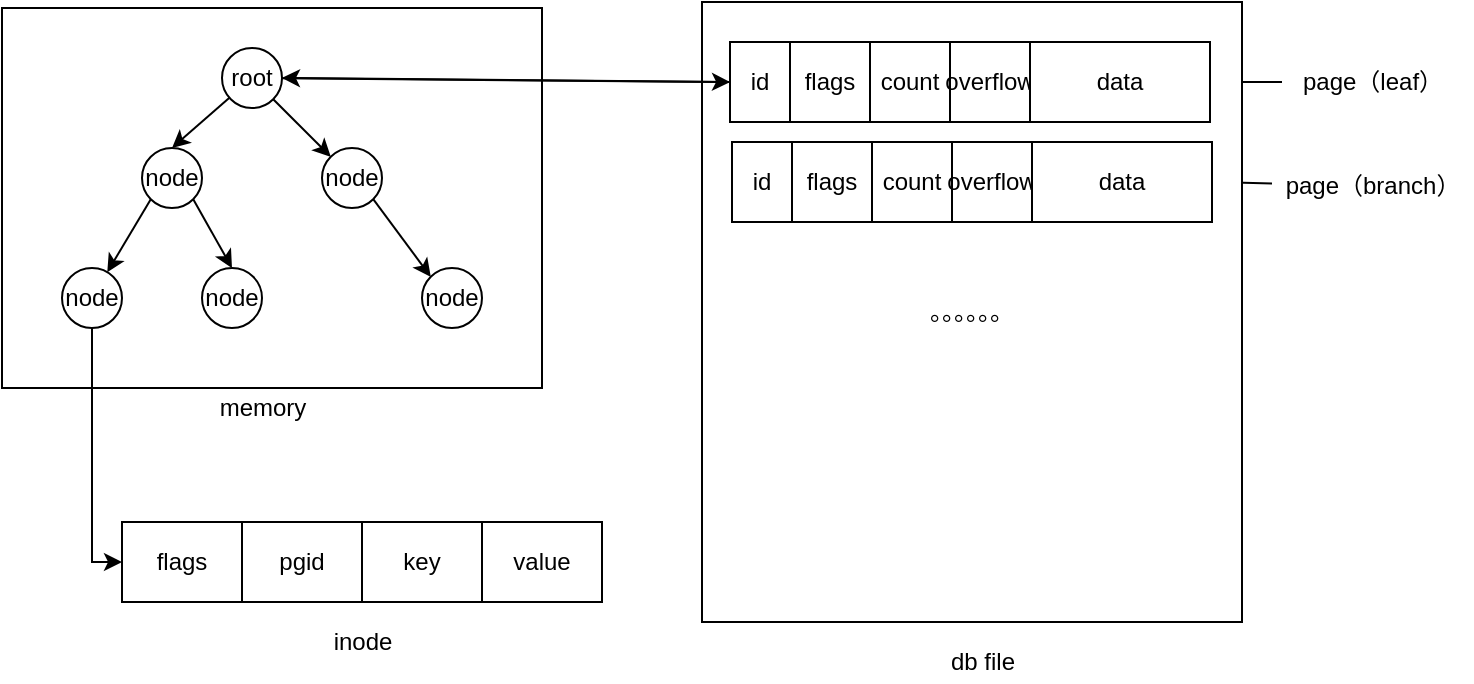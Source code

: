 <mxfile version="13.6.5">
    <diagram id="7N5nDuesye0_NDomTTL9" name="第 1 页">
        <mxGraphModel dx="780" dy="585" grid="1" gridSize="10" guides="1" tooltips="1" connect="1" arrows="1" fold="1" page="1" pageScale="1" pageWidth="827" pageHeight="1169" math="0" shadow="0">
            <root>
                <mxCell id="0"/>
                <mxCell id="1" parent="0"/>
                <mxCell id="28" value="" style="group" parent="1" vertex="1" connectable="0">
                    <mxGeometry x="30" y="43" width="270" height="210" as="geometry"/>
                </mxCell>
                <mxCell id="23" value="" style="rounded=0;whiteSpace=wrap;html=1;" parent="28" vertex="1">
                    <mxGeometry width="270" height="190" as="geometry"/>
                </mxCell>
                <mxCell id="27" value="memory" style="text;html=1;align=center;verticalAlign=middle;resizable=0;points=[];autosize=1;" parent="28" vertex="1">
                    <mxGeometry x="100" y="190" width="60" height="20" as="geometry"/>
                </mxCell>
                <mxCell id="8" value="" style="group" parent="1" vertex="1" connectable="0">
                    <mxGeometry x="50" y="300" width="240" height="70" as="geometry"/>
                </mxCell>
                <mxCell id="6" value="" style="group" parent="8" vertex="1" connectable="0">
                    <mxGeometry width="240" height="40" as="geometry"/>
                </mxCell>
                <mxCell id="2" value="flags" style="rounded=0;whiteSpace=wrap;html=1;" parent="6" vertex="1">
                    <mxGeometry x="40" width="60" height="40" as="geometry"/>
                </mxCell>
                <mxCell id="3" value="pgid" style="rounded=0;whiteSpace=wrap;html=1;" parent="6" vertex="1">
                    <mxGeometry x="100" width="60" height="40" as="geometry"/>
                </mxCell>
                <mxCell id="4" value="key" style="rounded=0;whiteSpace=wrap;html=1;" parent="6" vertex="1">
                    <mxGeometry x="160" width="60" height="40" as="geometry"/>
                </mxCell>
                <mxCell id="5" value="value" style="rounded=0;whiteSpace=wrap;html=1;" parent="6" vertex="1">
                    <mxGeometry x="220" width="60" height="40" as="geometry"/>
                </mxCell>
                <mxCell id="7" value="inode" style="text;html=1;align=center;verticalAlign=middle;resizable=0;points=[];autosize=1;" parent="8" vertex="1">
                    <mxGeometry x="135" y="50" width="50" height="20" as="geometry"/>
                </mxCell>
                <mxCell id="15" style="rounded=0;orthogonalLoop=1;jettySize=auto;html=1;entryX=0.5;entryY=0;entryDx=0;entryDy=0;" parent="1" source="11" target="12" edge="1">
                    <mxGeometry relative="1" as="geometry"/>
                </mxCell>
                <mxCell id="16" style="rounded=0;orthogonalLoop=1;jettySize=auto;html=1;exitX=1;exitY=1;exitDx=0;exitDy=0;" parent="1" source="11" target="13" edge="1">
                    <mxGeometry relative="1" as="geometry"/>
                </mxCell>
                <mxCell id="11" value="root" style="ellipse;whiteSpace=wrap;html=1;aspect=fixed;" parent="1" vertex="1">
                    <mxGeometry x="140" y="63" width="30" height="30" as="geometry"/>
                </mxCell>
                <mxCell id="18" style="edgeStyle=none;rounded=0;orthogonalLoop=1;jettySize=auto;html=1;exitX=0;exitY=1;exitDx=0;exitDy=0;" parent="1" source="12" target="14" edge="1">
                    <mxGeometry relative="1" as="geometry"/>
                </mxCell>
                <mxCell id="19" style="edgeStyle=none;rounded=0;orthogonalLoop=1;jettySize=auto;html=1;exitX=1;exitY=1;exitDx=0;exitDy=0;entryX=0.5;entryY=0;entryDx=0;entryDy=0;" parent="1" source="12" target="17" edge="1">
                    <mxGeometry relative="1" as="geometry"/>
                </mxCell>
                <mxCell id="12" value="node" style="ellipse;whiteSpace=wrap;html=1;aspect=fixed;" parent="1" vertex="1">
                    <mxGeometry x="100" y="113" width="30" height="30" as="geometry"/>
                </mxCell>
                <mxCell id="21" style="edgeStyle=none;rounded=0;orthogonalLoop=1;jettySize=auto;html=1;exitX=1;exitY=1;exitDx=0;exitDy=0;entryX=0;entryY=0;entryDx=0;entryDy=0;" parent="1" source="13" target="20" edge="1">
                    <mxGeometry relative="1" as="geometry"/>
                </mxCell>
                <mxCell id="13" value="node" style="ellipse;whiteSpace=wrap;html=1;aspect=fixed;" parent="1" vertex="1">
                    <mxGeometry x="190" y="113" width="30" height="30" as="geometry"/>
                </mxCell>
                <mxCell id="65" style="rounded=0;orthogonalLoop=1;jettySize=auto;html=1;entryX=0;entryY=0.5;entryDx=0;entryDy=0;edgeStyle=orthogonalEdgeStyle;" edge="1" parent="1" target="2">
                    <mxGeometry relative="1" as="geometry">
                        <mxPoint x="75" y="203" as="sourcePoint"/>
                        <Array as="points">
                            <mxPoint x="75" y="320"/>
                        </Array>
                    </mxGeometry>
                </mxCell>
                <mxCell id="14" value="node" style="ellipse;whiteSpace=wrap;html=1;aspect=fixed;" parent="1" vertex="1">
                    <mxGeometry x="60" y="173" width="30" height="30" as="geometry"/>
                </mxCell>
                <mxCell id="17" value="node" style="ellipse;whiteSpace=wrap;html=1;aspect=fixed;" parent="1" vertex="1">
                    <mxGeometry x="130" y="173" width="30" height="30" as="geometry"/>
                </mxCell>
                <mxCell id="20" value="node" style="ellipse;whiteSpace=wrap;html=1;aspect=fixed;" parent="1" vertex="1">
                    <mxGeometry x="240" y="173" width="30" height="30" as="geometry"/>
                </mxCell>
                <mxCell id="47" style="edgeStyle=none;rounded=0;orthogonalLoop=1;jettySize=auto;html=1;" parent="1" source="35" target="46" edge="1">
                    <mxGeometry relative="1" as="geometry"/>
                </mxCell>
                <mxCell id="35" value="page（leaf）" style="text;html=1;align=center;verticalAlign=middle;resizable=0;points=[];autosize=1;" parent="1" vertex="1">
                    <mxGeometry x="670" y="70" width="90" height="20" as="geometry"/>
                </mxCell>
                <mxCell id="62" style="edgeStyle=none;rounded=0;orthogonalLoop=1;jettySize=auto;html=1;entryX=1;entryY=0.5;entryDx=0;entryDy=0;" parent="1" source="61" target="60" edge="1">
                    <mxGeometry relative="1" as="geometry"/>
                </mxCell>
                <mxCell id="61" value="page（branch）" style="text;html=1;align=center;verticalAlign=middle;resizable=0;points=[];autosize=1;" parent="1" vertex="1">
                    <mxGeometry x="665" y="122" width="100" height="20" as="geometry"/>
                </mxCell>
                <mxCell id="24" value="。。。。。。" style="rounded=0;whiteSpace=wrap;html=1;" parent="1" vertex="1">
                    <mxGeometry x="380" y="40" width="270" height="310" as="geometry"/>
                </mxCell>
                <mxCell id="25" value="db file" style="text;html=1;align=center;verticalAlign=middle;resizable=0;points=[];autosize=1;" parent="1" vertex="1">
                    <mxGeometry x="495" y="360" width="50" height="20" as="geometry"/>
                </mxCell>
                <mxCell id="32" value="flags" style="rounded=0;whiteSpace=wrap;html=1;" parent="1" vertex="1">
                    <mxGeometry x="424" y="60" width="40" height="40" as="geometry"/>
                </mxCell>
                <mxCell id="30" value="" style="group" parent="1" vertex="1" connectable="0">
                    <mxGeometry x="394" y="60" width="240" height="40" as="geometry"/>
                </mxCell>
                <mxCell id="31" value="id" style="rounded=0;whiteSpace=wrap;html=1;" parent="30" vertex="1">
                    <mxGeometry width="30" height="40" as="geometry"/>
                </mxCell>
                <mxCell id="33" value="count" style="rounded=0;whiteSpace=wrap;html=1;" parent="1" vertex="1">
                    <mxGeometry x="464" y="60" width="40" height="40" as="geometry"/>
                </mxCell>
                <mxCell id="34" value="overflow" style="rounded=0;whiteSpace=wrap;html=1;" parent="1" vertex="1">
                    <mxGeometry x="504" y="60" width="40" height="40" as="geometry"/>
                </mxCell>
                <mxCell id="46" value="data" style="rounded=0;whiteSpace=wrap;html=1;" parent="1" vertex="1">
                    <mxGeometry x="544" y="60" width="90" height="40" as="geometry"/>
                </mxCell>
                <mxCell id="55" value="flags" style="rounded=0;whiteSpace=wrap;html=1;" parent="1" vertex="1">
                    <mxGeometry x="425" y="110" width="40" height="40" as="geometry"/>
                </mxCell>
                <mxCell id="56" value="" style="group" parent="1" vertex="1" connectable="0">
                    <mxGeometry x="395" y="110" width="240" height="40" as="geometry"/>
                </mxCell>
                <mxCell id="57" value="id" style="rounded=0;whiteSpace=wrap;html=1;" parent="56" vertex="1">
                    <mxGeometry width="30" height="40" as="geometry"/>
                </mxCell>
                <mxCell id="58" value="count" style="rounded=0;whiteSpace=wrap;html=1;" parent="1" vertex="1">
                    <mxGeometry x="465" y="110" width="40" height="40" as="geometry"/>
                </mxCell>
                <mxCell id="59" value="overflow" style="rounded=0;whiteSpace=wrap;html=1;" parent="1" vertex="1">
                    <mxGeometry x="505" y="110" width="40" height="40" as="geometry"/>
                </mxCell>
                <mxCell id="60" value="data" style="rounded=0;whiteSpace=wrap;html=1;" parent="1" vertex="1">
                    <mxGeometry x="545" y="110" width="90" height="40" as="geometry"/>
                </mxCell>
                <mxCell id="49" style="edgeStyle=none;rounded=0;orthogonalLoop=1;jettySize=auto;html=1;entryX=1;entryY=0.5;entryDx=0;entryDy=0;exitX=0;exitY=0.5;exitDx=0;exitDy=0;" parent="1" source="31" target="11" edge="1">
                    <mxGeometry relative="1" as="geometry">
                        <mxPoint x="360" y="100" as="sourcePoint"/>
                    </mxGeometry>
                </mxCell>
                <mxCell id="48" style="edgeStyle=none;rounded=0;orthogonalLoop=1;jettySize=auto;html=1;entryX=0;entryY=0.5;entryDx=0;entryDy=0;" parent="1" source="11" target="31" edge="1">
                    <mxGeometry relative="1" as="geometry"/>
                </mxCell>
            </root>
        </mxGraphModel>
    </diagram>
</mxfile>